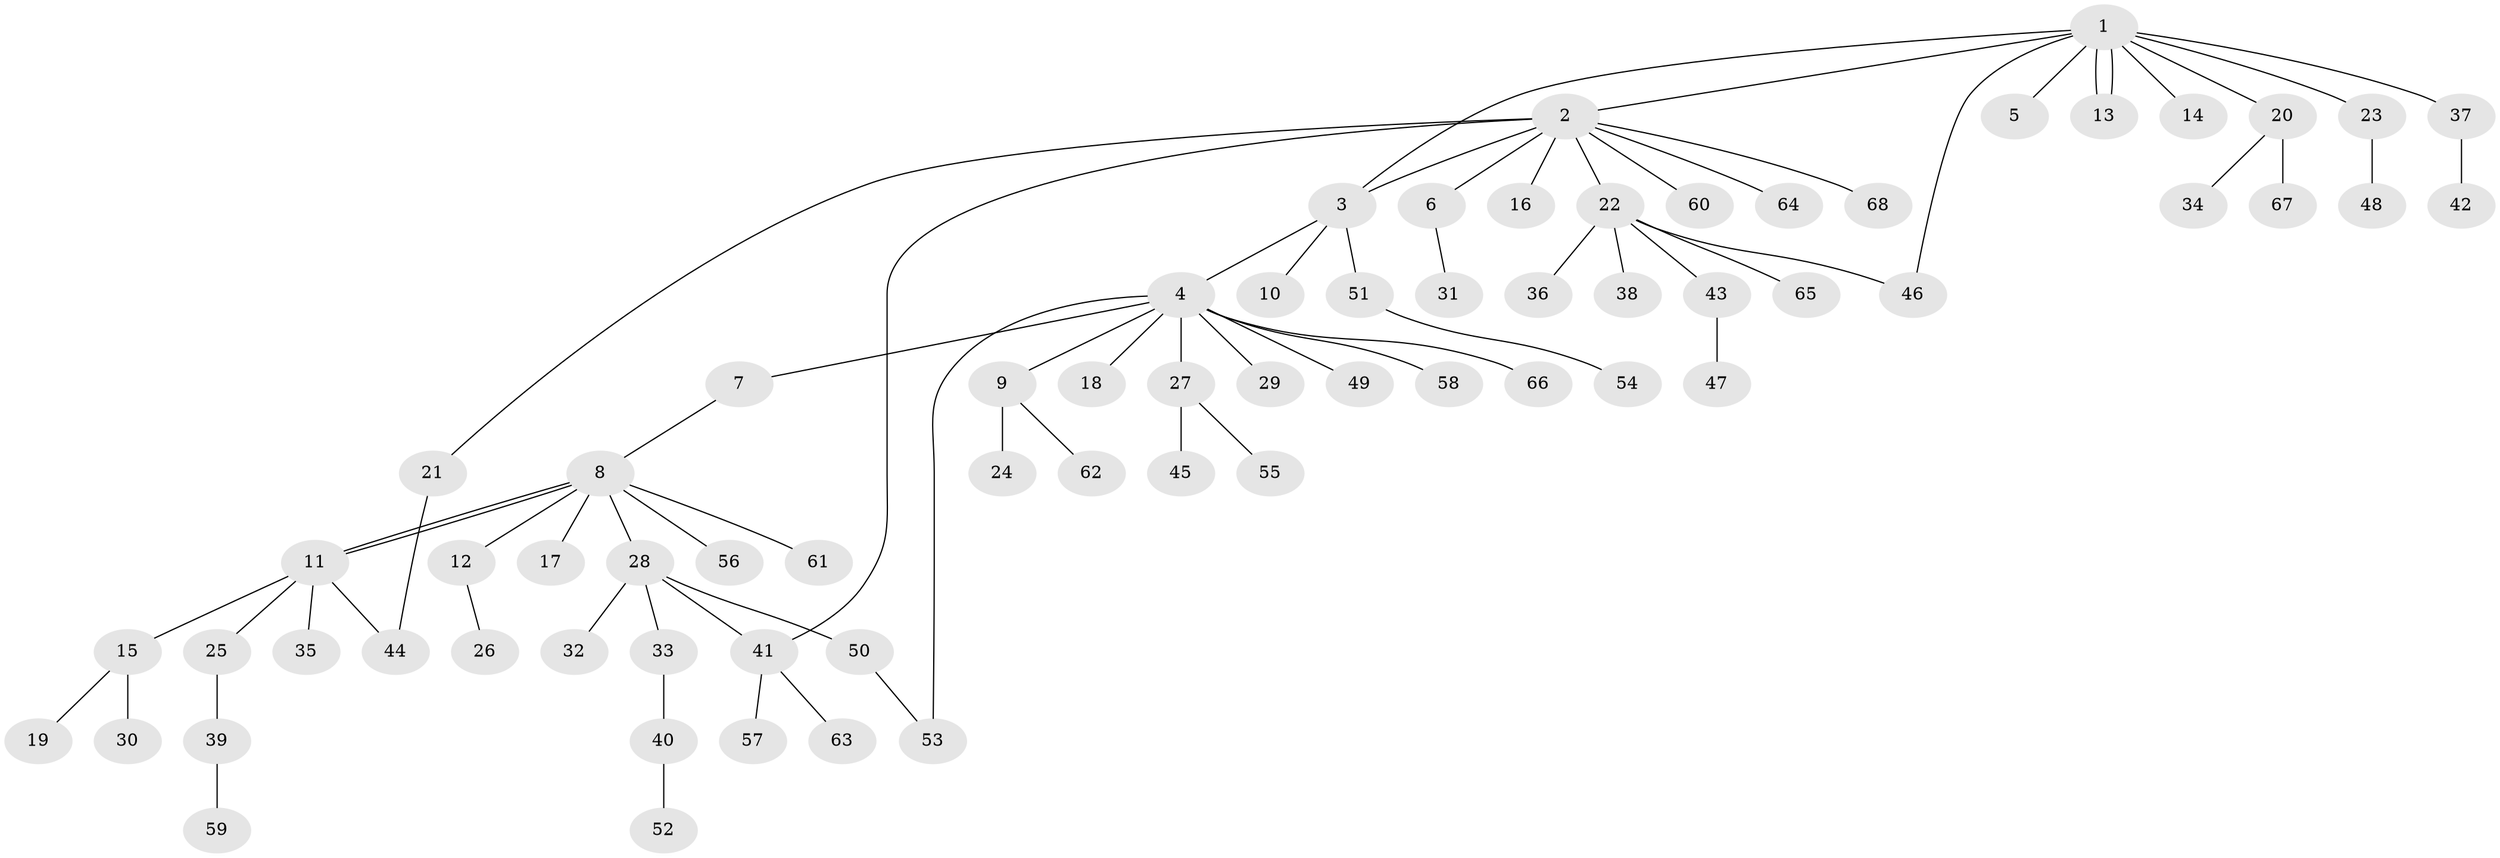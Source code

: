 // Generated by graph-tools (version 1.1) at 2025/47/03/09/25 04:47:30]
// undirected, 68 vertices, 74 edges
graph export_dot {
graph [start="1"]
  node [color=gray90,style=filled];
  1;
  2;
  3;
  4;
  5;
  6;
  7;
  8;
  9;
  10;
  11;
  12;
  13;
  14;
  15;
  16;
  17;
  18;
  19;
  20;
  21;
  22;
  23;
  24;
  25;
  26;
  27;
  28;
  29;
  30;
  31;
  32;
  33;
  34;
  35;
  36;
  37;
  38;
  39;
  40;
  41;
  42;
  43;
  44;
  45;
  46;
  47;
  48;
  49;
  50;
  51;
  52;
  53;
  54;
  55;
  56;
  57;
  58;
  59;
  60;
  61;
  62;
  63;
  64;
  65;
  66;
  67;
  68;
  1 -- 2;
  1 -- 3;
  1 -- 5;
  1 -- 13;
  1 -- 13;
  1 -- 14;
  1 -- 20;
  1 -- 23;
  1 -- 37;
  1 -- 46;
  2 -- 3;
  2 -- 6;
  2 -- 16;
  2 -- 21;
  2 -- 22;
  2 -- 41;
  2 -- 60;
  2 -- 64;
  2 -- 68;
  3 -- 4;
  3 -- 10;
  3 -- 51;
  4 -- 7;
  4 -- 9;
  4 -- 18;
  4 -- 27;
  4 -- 29;
  4 -- 49;
  4 -- 53;
  4 -- 58;
  4 -- 66;
  6 -- 31;
  7 -- 8;
  8 -- 11;
  8 -- 11;
  8 -- 12;
  8 -- 17;
  8 -- 28;
  8 -- 56;
  8 -- 61;
  9 -- 24;
  9 -- 62;
  11 -- 15;
  11 -- 25;
  11 -- 35;
  11 -- 44;
  12 -- 26;
  15 -- 19;
  15 -- 30;
  20 -- 34;
  20 -- 67;
  21 -- 44;
  22 -- 36;
  22 -- 38;
  22 -- 43;
  22 -- 46;
  22 -- 65;
  23 -- 48;
  25 -- 39;
  27 -- 45;
  27 -- 55;
  28 -- 32;
  28 -- 33;
  28 -- 41;
  28 -- 50;
  33 -- 40;
  37 -- 42;
  39 -- 59;
  40 -- 52;
  41 -- 57;
  41 -- 63;
  43 -- 47;
  50 -- 53;
  51 -- 54;
}

